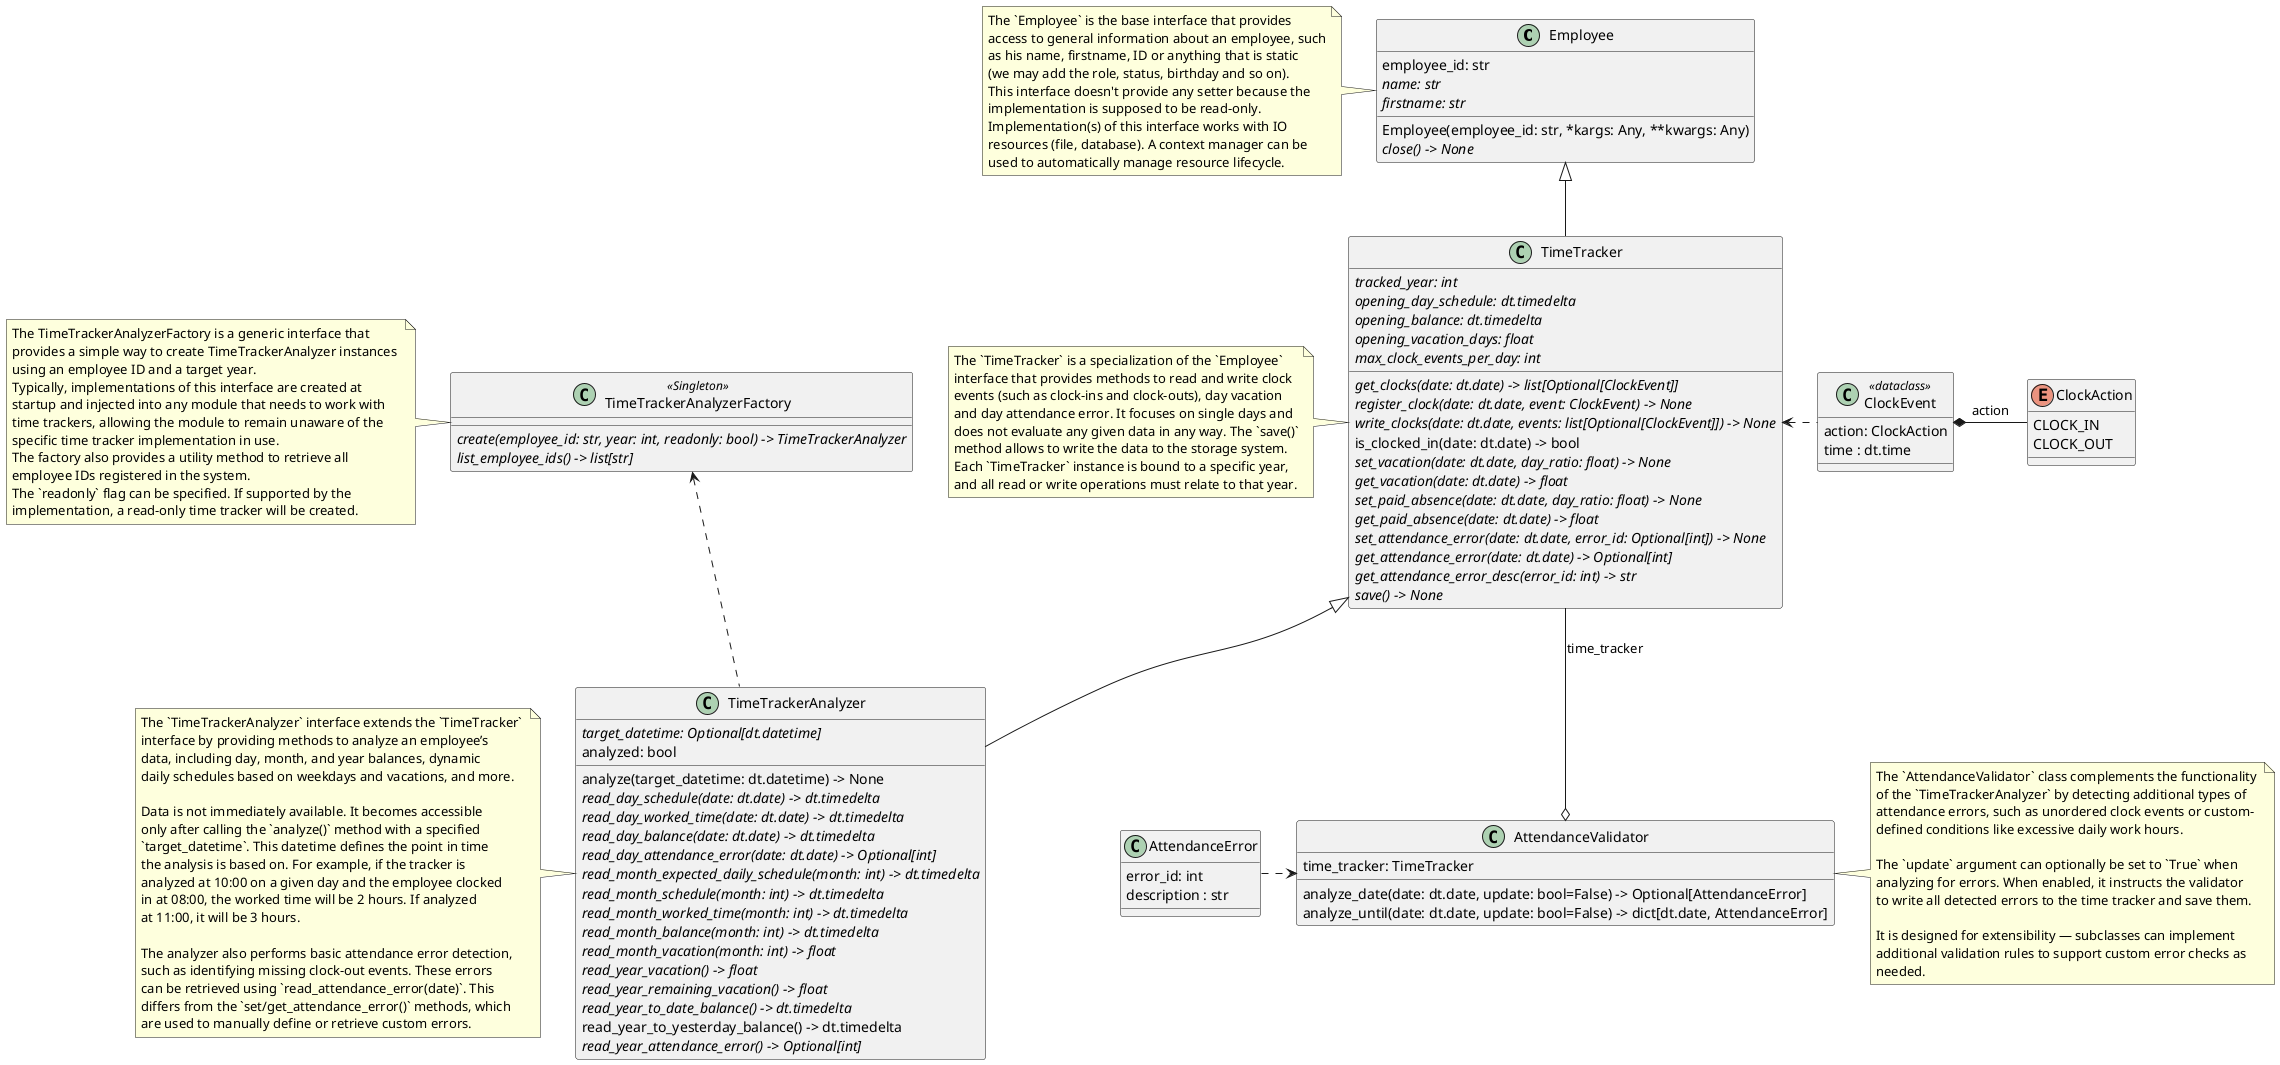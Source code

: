 @startuml time_tracker

class "Employee" {
  employee_id: str
  {abstract}name: str
  {abstract}firstname: str

  Employee(employee_id: str, *kargs: Any, **kwargs: Any)
  {abstract}close() -> None
}

note left 
  The `Employee` is the base interface that provides 
  access to general information about an employee, such
  as his name, firstname, ID or anything that is static
  (we may add the role, status, birthday and so on).
  This interface doesn't provide any setter because the 
  implementation is supposed to be read-only.
  Implementation(s) of this interface works with IO 
  resources (file, database). A context manager can be 
  used to automatically manage resource lifecycle.
end note

class "TimeTracker" {
  {abstract}tracked_year: int
  {abstract}opening_day_schedule: dt.timedelta
  {abstract}opening_balance: dt.timedelta
  {abstract}opening_vacation_days: float
  {abstract}max_clock_events_per_day: int

  {abstract}get_clocks(date: dt.date) -> list[Optional[ClockEvent]]
  {abstract}register_clock(date: dt.date, event: ClockEvent) -> None
  {abstract}write_clocks(date: dt.date, events: list[Optional[ClockEvent]]) -> None
  is_clocked_in(date: dt.date) -> bool
  {abstract}set_vacation(date: dt.date, day_ratio: float) -> None
  {abstract}get_vacation(date: dt.date) -> float
  {abstract}set_paid_absence(date: dt.date, day_ratio: float) -> None
  {abstract}get_paid_absence(date: dt.date) -> float
  {abstract}set_attendance_error(date: dt.date, error_id: Optional[int]) -> None
  {abstract}get_attendance_error(date: dt.date) -> Optional[int]
  {abstract}get_attendance_error_desc(error_id: int) -> str
  {abstract}save() -> None
}

note left
The `TimeTracker` is a specialization of the `Employee` 
interface that provides methods to read and write clock 
events (such as clock-ins and clock-outs), day vacation 
and day attendance error. It focuses on single days and
does not evaluate any given data in any way. The `save()`
method allows to write the data to the storage system.
Each `TimeTracker` instance is bound to a specific year, 
and all read or write operations must relate to that year.
end note

class "TimeTrackerAnalyzer" {
  {abstract}target_datetime: Optional[dt.datetime]
  analyzed: bool
  
  analyze(target_datetime: dt.datetime) -> None
  {abstract}read_day_schedule(date: dt.date) -> dt.timedelta
  {abstract}read_day_worked_time(date: dt.date) -> dt.timedelta
  {abstract}read_day_balance(date: dt.date) -> dt.timedelta
  {abstract}read_day_attendance_error(date: dt.date) -> Optional[int]
  {abstract}read_month_expected_daily_schedule(month: int) -> dt.timedelta
  {abstract}read_month_schedule(month: int) -> dt.timedelta
  {abstract}read_month_worked_time(month: int) -> dt.timedelta
  {abstract}read_month_balance(month: int) -> dt.timedelta
  {abstract}read_month_vacation(month: int) -> float
  {abstract}read_year_vacation() -> float
  {abstract}read_year_remaining_vacation() -> float
  {abstract}read_year_to_date_balance() -> dt.timedelta
  read_year_to_yesterday_balance() -> dt.timedelta
  {abstract}read_year_attendance_error() -> Optional[int]
}

note left
The `TimeTrackerAnalyzer` interface extends the `TimeTracker` 
interface by providing methods to analyze an employee’s 
data, including day, month, and year balances, dynamic 
daily schedules based on weekdays and vacations, and more.

Data is not immediately available. It becomes accessible 
only after calling the `analyze()` method with a specified 
`target_datetime`. This datetime defines the point in time 
the analysis is based on. For example, if the tracker is 
analyzed at 10:00 on a given day and the employee clocked 
in at 08:00, the worked time will be 2 hours. If analyzed 
at 11:00, it will be 3 hours.

The analyzer also performs basic attendance error detection, 
such as identifying missing clock-out events. These errors 
can be retrieved using `read_attendance_error(date)`. This 
differs from the `set/get_attendance_error()` methods, which 
are used to manually define or retrieve custom errors.
end note

Employee <|-- TimeTracker
TimeTracker <|-- TimeTrackerAnalyzer

enum "ClockAction" {
  CLOCK_IN
  CLOCK_OUT
}

class "ClockEvent" <<dataclass>> {
  action: ClockAction
  time : dt.time
}

ClockEvent .l.> TimeTracker
ClockAction -l* ClockEvent : action

class "AttendanceError" {
  error_id: int
  description : str
}

class "AttendanceValidator" {
  time_tracker: TimeTracker
  analyze_date(date: dt.date, update: bool=False) -> Optional[AttendanceError]
  analyze_until(date: dt.date, update: bool=False) -> dict[dt.date, AttendanceError]
}

note right
  The `AttendanceValidator` class complements the functionality 
  of the `TimeTrackerAnalyzer` by detecting additional types of 
  attendance errors, such as unordered clock events or custom-
  defined conditions like excessive daily work hours.

  The `update` argument can optionally be set to `True` when 
  analyzing for errors. When enabled, it instructs the validator 
  to write all detected errors to the time tracker and save them.
  
  It is designed for extensibility — subclasses can implement 
  additional validation rules to support custom error checks as 
  needed.
end note

TimeTracker --o AttendanceValidator : time_tracker
AttendanceError .> AttendanceValidator

class "TimeTrackerAnalyzerFactory" <<Singleton>> {
  {abstract}create(employee_id: str, year: int, readonly: bool) -> TimeTrackerAnalyzer
  {abstract}list_employee_ids() -> list[str]
}

note left
  The TimeTrackerAnalyzerFactory is a generic interface that 
  provides a simple way to create TimeTrackerAnalyzer instances 
  using an employee ID and a target year.
  Typically, implementations of this interface are created at 
  startup and injected into any module that needs to work with 
  time trackers, allowing the module to remain unaware of the 
  specific time tracker implementation in use.
  The factory also provides a utility method to retrieve all 
  employee IDs registered in the system.
  The `readonly` flag can be specified. If supported by the
  implementation, a read-only time tracker will be created.
end note

TimeTrackerAnalyzerFactory <.. TimeTrackerAnalyzer

@enduml
